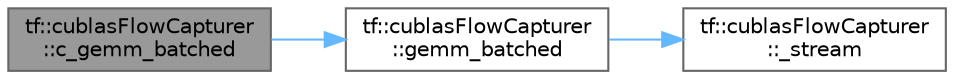 digraph "tf::cublasFlowCapturer::c_gemm_batched"
{
 // LATEX_PDF_SIZE
  bgcolor="transparent";
  edge [fontname=Helvetica,fontsize=10,labelfontname=Helvetica,labelfontsize=10];
  node [fontname=Helvetica,fontsize=10,shape=box,height=0.2,width=0.4];
  rankdir="LR";
  Node1 [id="Node000001",label="tf::cublasFlowCapturer\l::c_gemm_batched",height=0.2,width=0.4,color="gray40", fillcolor="grey60", style="filled", fontcolor="black",tooltip="similar to tf::cublasFlowCapturer::gemm_batched but operates on C-styled row-major layout"];
  Node1 -> Node2 [id="edge1_Node000001_Node000002",color="steelblue1",style="solid",tooltip=" "];
  Node2 [id="Node000002",label="tf::cublasFlowCapturer\l::gemm_batched",height=0.2,width=0.4,color="grey40", fillcolor="white", style="filled",URL="$classtf_1_1cublas_flow_capturer.html#a56af0e8ed80e5626fe2f594608afa405",tooltip="performs matrix-matrix multiplication over a batch of matrices"];
  Node2 -> Node3 [id="edge2_Node000002_Node000003",color="steelblue1",style="solid",tooltip=" "];
  Node3 [id="Node000003",label="tf::cublasFlowCapturer\l::_stream",height=0.2,width=0.4,color="grey40", fillcolor="white", style="filled",URL="$classtf_1_1cublas_flow_capturer.html#afa60d91ed10ca36aff546ac2fce2dd46",tooltip=" "];
}
